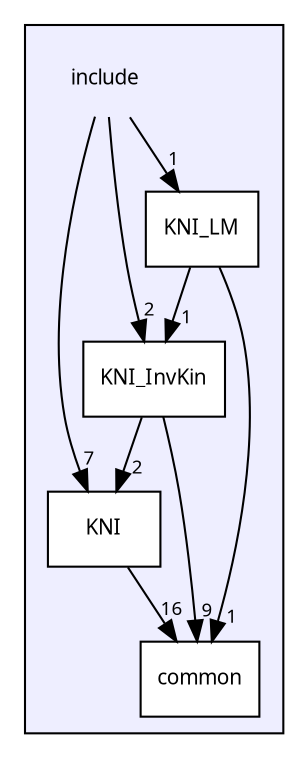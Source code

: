digraph G {
  compound=true
  node [ fontsize=10, fontname="FreeSans.ttf"];
  edge [ labelfontsize=9, labelfontname="FreeSans.ttf"];
  subgraph clusterdir_42b44183729710e2234ec3a159c2d8e5 {
    graph [ bgcolor="#eeeeff", pencolor="black", label="" URL="dir_42b44183729710e2234ec3a159c2d8e5.html"];
    dir_42b44183729710e2234ec3a159c2d8e5 [shape=plaintext label="include"];
    dir_6885e97dc92666346a5bf0b1e05224cd [shape=box label="common" color="black" fillcolor="white" style="filled" URL="dir_6885e97dc92666346a5bf0b1e05224cd.html"];
    dir_7d98eb7b7bcb41364f2a25956676305e [shape=box label="KNI" color="black" fillcolor="white" style="filled" URL="dir_7d98eb7b7bcb41364f2a25956676305e.html"];
    dir_6eee9ebd011f7fc07a4fbeddb7cf3bfd [shape=box label="KNI_InvKin" color="black" fillcolor="white" style="filled" URL="dir_6eee9ebd011f7fc07a4fbeddb7cf3bfd.html"];
    dir_2061ff4be22b7924207684497565731e [shape=box label="KNI_LM" color="black" fillcolor="white" style="filled" URL="dir_2061ff4be22b7924207684497565731e.html"];
  }
  dir_6eee9ebd011f7fc07a4fbeddb7cf3bfd->dir_7d98eb7b7bcb41364f2a25956676305e [headlabel="2", labeldistance=1.5 headhref="dir_000003_000002.html"];
  dir_6eee9ebd011f7fc07a4fbeddb7cf3bfd->dir_6885e97dc92666346a5bf0b1e05224cd [headlabel="9", labeldistance=1.5 headhref="dir_000003_000001.html"];
  dir_7d98eb7b7bcb41364f2a25956676305e->dir_6885e97dc92666346a5bf0b1e05224cd [headlabel="16", labeldistance=1.5 headhref="dir_000002_000001.html"];
  dir_42b44183729710e2234ec3a159c2d8e5->dir_6eee9ebd011f7fc07a4fbeddb7cf3bfd [headlabel="2", labeldistance=1.5 headhref="dir_000000_000003.html"];
  dir_42b44183729710e2234ec3a159c2d8e5->dir_7d98eb7b7bcb41364f2a25956676305e [headlabel="7", labeldistance=1.5 headhref="dir_000000_000002.html"];
  dir_42b44183729710e2234ec3a159c2d8e5->dir_2061ff4be22b7924207684497565731e [headlabel="1", labeldistance=1.5 headhref="dir_000000_000004.html"];
  dir_2061ff4be22b7924207684497565731e->dir_6eee9ebd011f7fc07a4fbeddb7cf3bfd [headlabel="1", labeldistance=1.5 headhref="dir_000004_000003.html"];
  dir_2061ff4be22b7924207684497565731e->dir_6885e97dc92666346a5bf0b1e05224cd [headlabel="1", labeldistance=1.5 headhref="dir_000004_000001.html"];
}
